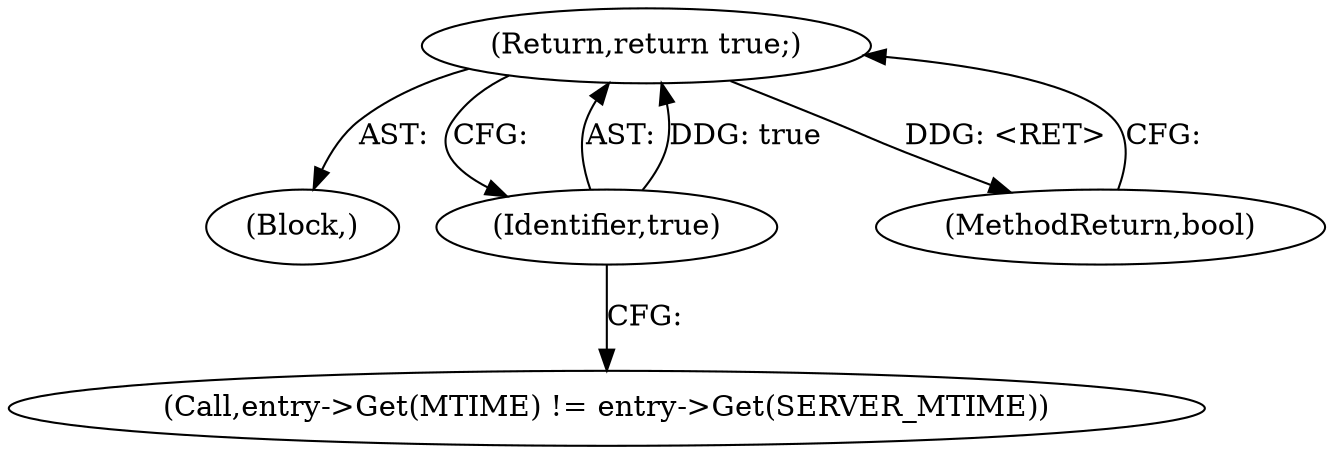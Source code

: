 digraph "1_Chrome_19190765882e272a6a2162c89acdb29110f7e3cf_5@del" {
"1000203" [label="(Return,return true;)"];
"1000204" [label="(Identifier,true)"];
"1000204" [label="(Identifier,true)"];
"1000102" [label="(Block,)"];
"1000205" [label="(MethodReturn,bool)"];
"1000191" [label="(Call,entry->Get(MTIME) != entry->Get(SERVER_MTIME))"];
"1000203" [label="(Return,return true;)"];
"1000203" -> "1000102"  [label="AST: "];
"1000203" -> "1000204"  [label="CFG: "];
"1000204" -> "1000203"  [label="AST: "];
"1000205" -> "1000203"  [label="CFG: "];
"1000203" -> "1000205"  [label="DDG: <RET>"];
"1000204" -> "1000203"  [label="DDG: true"];
"1000204" -> "1000191"  [label="CFG: "];
}
